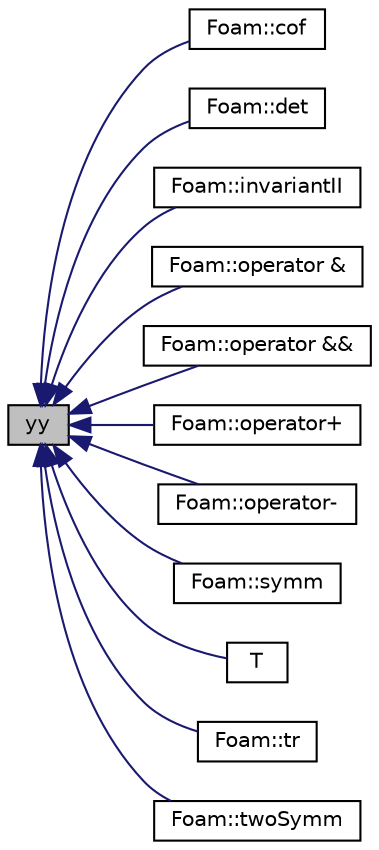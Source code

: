 digraph "yy"
{
  bgcolor="transparent";
  edge [fontname="Helvetica",fontsize="10",labelfontname="Helvetica",labelfontsize="10"];
  node [fontname="Helvetica",fontsize="10",shape=record];
  rankdir="LR";
  Node66 [label="yy",height=0.2,width=0.4,color="black", fillcolor="grey75", style="filled", fontcolor="black"];
  Node66 -> Node67 [dir="back",color="midnightblue",fontsize="10",style="solid",fontname="Helvetica"];
  Node67 [label="Foam::cof",height=0.2,width=0.4,color="black",URL="$a21851.html#aa7e59d18bd5fd20a5b77e7cd6b071f4e",tooltip="Return the cofactor tensor of a tensor. "];
  Node66 -> Node68 [dir="back",color="midnightblue",fontsize="10",style="solid",fontname="Helvetica"];
  Node68 [label="Foam::det",height=0.2,width=0.4,color="black",URL="$a21851.html#ab0c3ce50691859633a66ba182575ce47",tooltip="Return the determinant of a tensor. "];
  Node66 -> Node69 [dir="back",color="midnightblue",fontsize="10",style="solid",fontname="Helvetica"];
  Node69 [label="Foam::invariantII",height=0.2,width=0.4,color="black",URL="$a21851.html#a12278b90ee630ffcc2afeea2720df369",tooltip="Return the 2nd invariant of a tensor. "];
  Node66 -> Node70 [dir="back",color="midnightblue",fontsize="10",style="solid",fontname="Helvetica"];
  Node70 [label="Foam::operator &",height=0.2,width=0.4,color="black",URL="$a21851.html#acdae70ac74aa55b021e8244dc28e1753",tooltip="Inner-product between two tensors. "];
  Node66 -> Node71 [dir="back",color="midnightblue",fontsize="10",style="solid",fontname="Helvetica"];
  Node71 [label="Foam::operator &&",height=0.2,width=0.4,color="black",URL="$a21851.html#aa6d1a6a47c54c34f8c409f6f7bba76b1",tooltip="Double-dot-product between a spherical tensor and a tensor. "];
  Node66 -> Node72 [dir="back",color="midnightblue",fontsize="10",style="solid",fontname="Helvetica"];
  Node72 [label="Foam::operator+",height=0.2,width=0.4,color="black",URL="$a21851.html#a0dd9b970ddc9d0c8c07ef3f4c4acacdb"];
  Node66 -> Node73 [dir="back",color="midnightblue",fontsize="10",style="solid",fontname="Helvetica"];
  Node73 [label="Foam::operator-",height=0.2,width=0.4,color="black",URL="$a21851.html#a6c5451ca4a2306538a113ccc1fb09a86"];
  Node66 -> Node74 [dir="back",color="midnightblue",fontsize="10",style="solid",fontname="Helvetica"];
  Node74 [label="Foam::symm",height=0.2,width=0.4,color="black",URL="$a21851.html#a53c4767e50ef234110633f7477d983ab",tooltip="Return the symmetric part of a tensor. "];
  Node66 -> Node75 [dir="back",color="midnightblue",fontsize="10",style="solid",fontname="Helvetica"];
  Node75 [label="T",height=0.2,width=0.4,color="black",URL="$a29701.html#aafd6503e0cefcfd49bc267027c12e032",tooltip="Transpose. "];
  Node66 -> Node76 [dir="back",color="midnightblue",fontsize="10",style="solid",fontname="Helvetica"];
  Node76 [label="Foam::tr",height=0.2,width=0.4,color="black",URL="$a21851.html#aa2fdde5ce2fa5587342c5c2535680476",tooltip="Return the trace of a tensor. "];
  Node66 -> Node77 [dir="back",color="midnightblue",fontsize="10",style="solid",fontname="Helvetica"];
  Node77 [label="Foam::twoSymm",height=0.2,width=0.4,color="black",URL="$a21851.html#a11dc4841fbe5bb4e854b1be655d21919",tooltip="Return the twice the symmetric part of a tensor. "];
}
